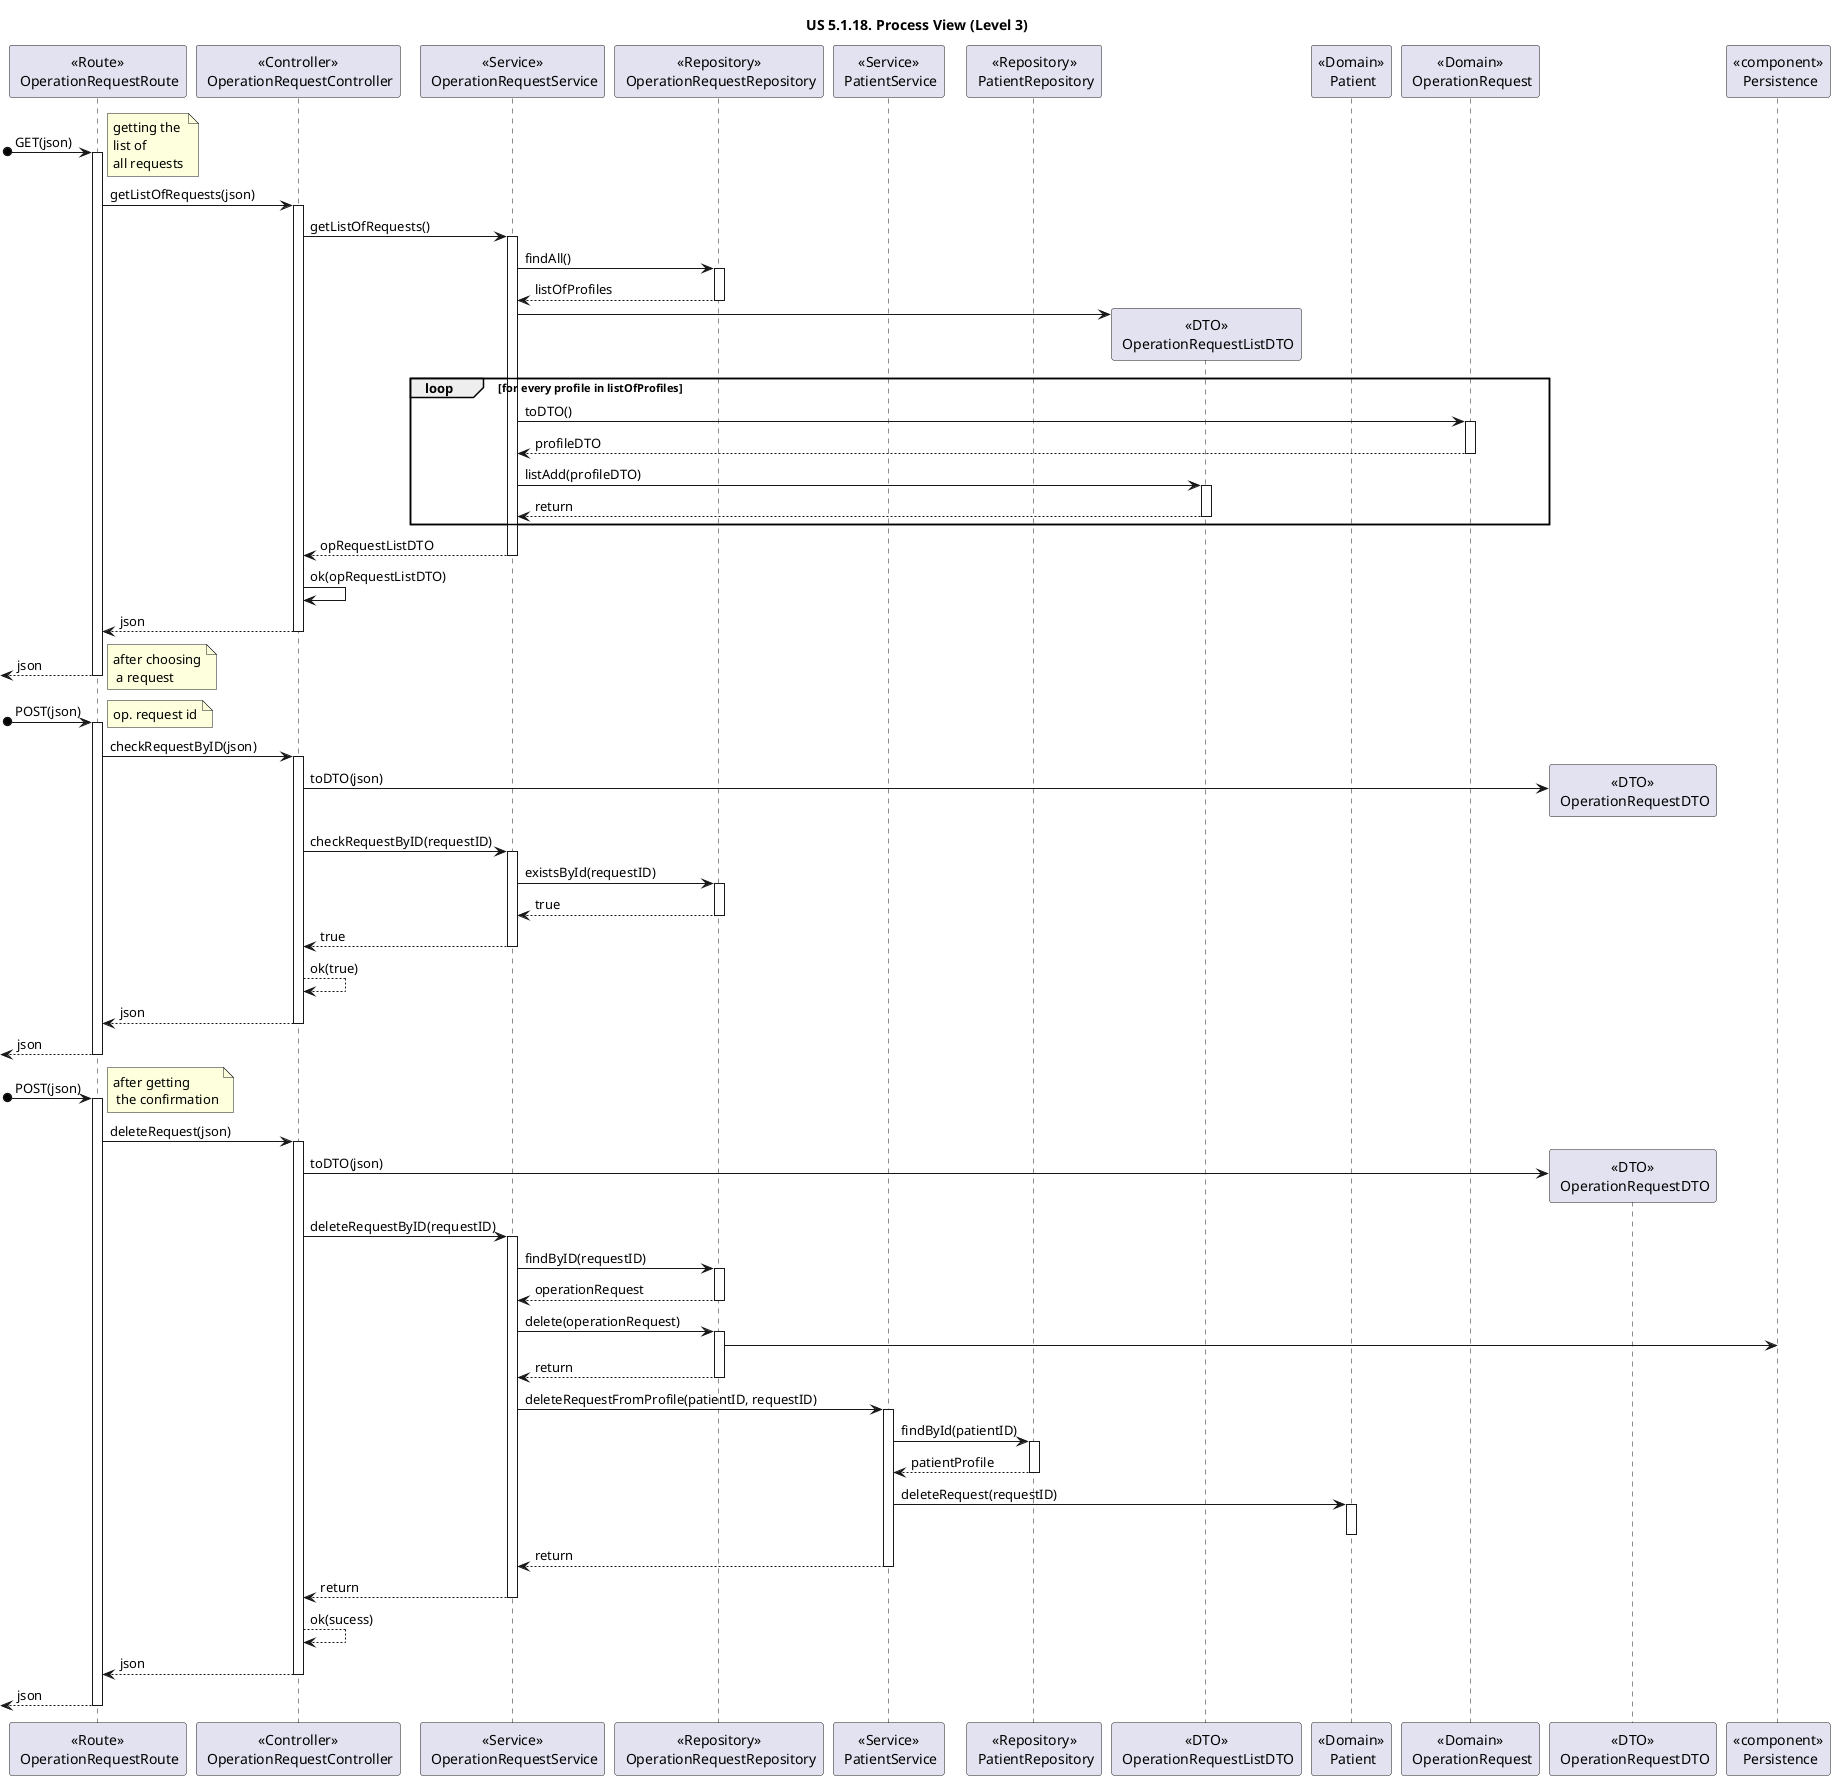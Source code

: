 @startuml
title "US 5.1.18. Process View (Level 3)"

participant "<<Route>>\n OperationRequestRoute" as ROUTE
participant "<<Controller>>\n OperationRequestController" as CONTROL
participant "<<Service>>\n OperationRequestService" as SERV
participant "<<Repository>>\n OperationRequestRepository" as REPO
participant "<<Service>>\n PatientService" as PSERV
participant "<<Repository>>\n PatientRepository" as PREPO
participant "<<DTO>>\n OperationRequestListDTO" as LISTDTO
participant "<<Domain>>\n Patient" as PAT
participant "<<Domain>>\n OperationRequest" as OPRES
participant "<<DTO>>\n OperationRequestDTO" as OPRESDTO
participant "<<component>>\n Persistence" as PERSISTENCE

[o-> ROUTE : GET(json)
note right : getting the \nlist of \nall requests

Activate ROUTE

ROUTE -> CONTROL : getListOfRequests(json)

Activate CONTROL

CONTROL -> SERV : getListOfRequests()
Activate SERV

SERV -> REPO : findAll() 
Activate REPO

REPO --> SERV : listOfProfiles
Deactivate REPO


SERV -> LISTDTO**
loop for every profile in listOfProfiles
SERV -> OPRES : toDTO()
activate OPRES
OPRES --> SERV : profileDTO
deactivate OPRES
SERV -> LISTDTO : listAdd(profileDTO)
activate LISTDTO
LISTDTO --> SERV : return
deactivate LISTDTO
end

SERV --> CONTROL : opRequestListDTO
Deactivate SERV

CONTROL -> CONTROL : ok(opRequestListDTO)

CONTROL --> ROUTE : json
Deactivate CONTROL
<-- ROUTE : json

Deactivate ROUTE

note right : after choosing\n a request

[o-> ROUTE : POST(json)
note right : op. request id

Activate ROUTE

ROUTE -> CONTROL : checkRequestByID(json)

Activate CONTROL

CONTROL -> OPRESDTO** : toDTO(json)

CONTROL -> SERV : checkRequestByID(requestID)
Activate SERV

SERV -> REPO : existsById(requestID)
activate REPO
REPO --> SERV : true
deactivate REPO

SERV --> CONTROL : true
deactivate SERV

CONTROL --> CONTROL : ok(true)
CONTROL --> ROUTE : json
deactivate CONTROL

<-- ROUTE : json
deactivate ROUTE

[o-> ROUTE : POST(json)
note right : after getting\n the confirmation

Activate ROUTE

ROUTE -> CONTROL : deleteRequest(json)

Activate CONTROL

CONTROL -> OPRESDTO** : toDTO(json)

CONTROL -> SERV : deleteRequestByID(requestID)
Activate SERV

SERV -> REPO : findByID(requestID)
activate REPO
REPO --> SERV : operationRequest
deactivate REPO

SERV -> REPO : delete(operationRequest)
activate REPO
REPO -> PERSISTENCE 
REPO --> SERV : return
deactivate REPO

SERV -> PSERV : deleteRequestFromProfile(patientID, requestID)
activate PSERV

PSERV -> PREPO : findById(patientID)
activate PREPO
PREPO --> PSERV : patientProfile
deactivate PREPO

PSERV -> PAT : deleteRequest(requestID)
activate PAT
deactivate PAT


PSERV --> SERV : return
deactivate PSERV
SERV --> CONTROL : return
deactivate SERV

CONTROL --> CONTROL : ok(sucess)
CONTROL --> ROUTE : json
deactivate CONTROL

<-- ROUTE : json
deactivate ROUTE


@enduml